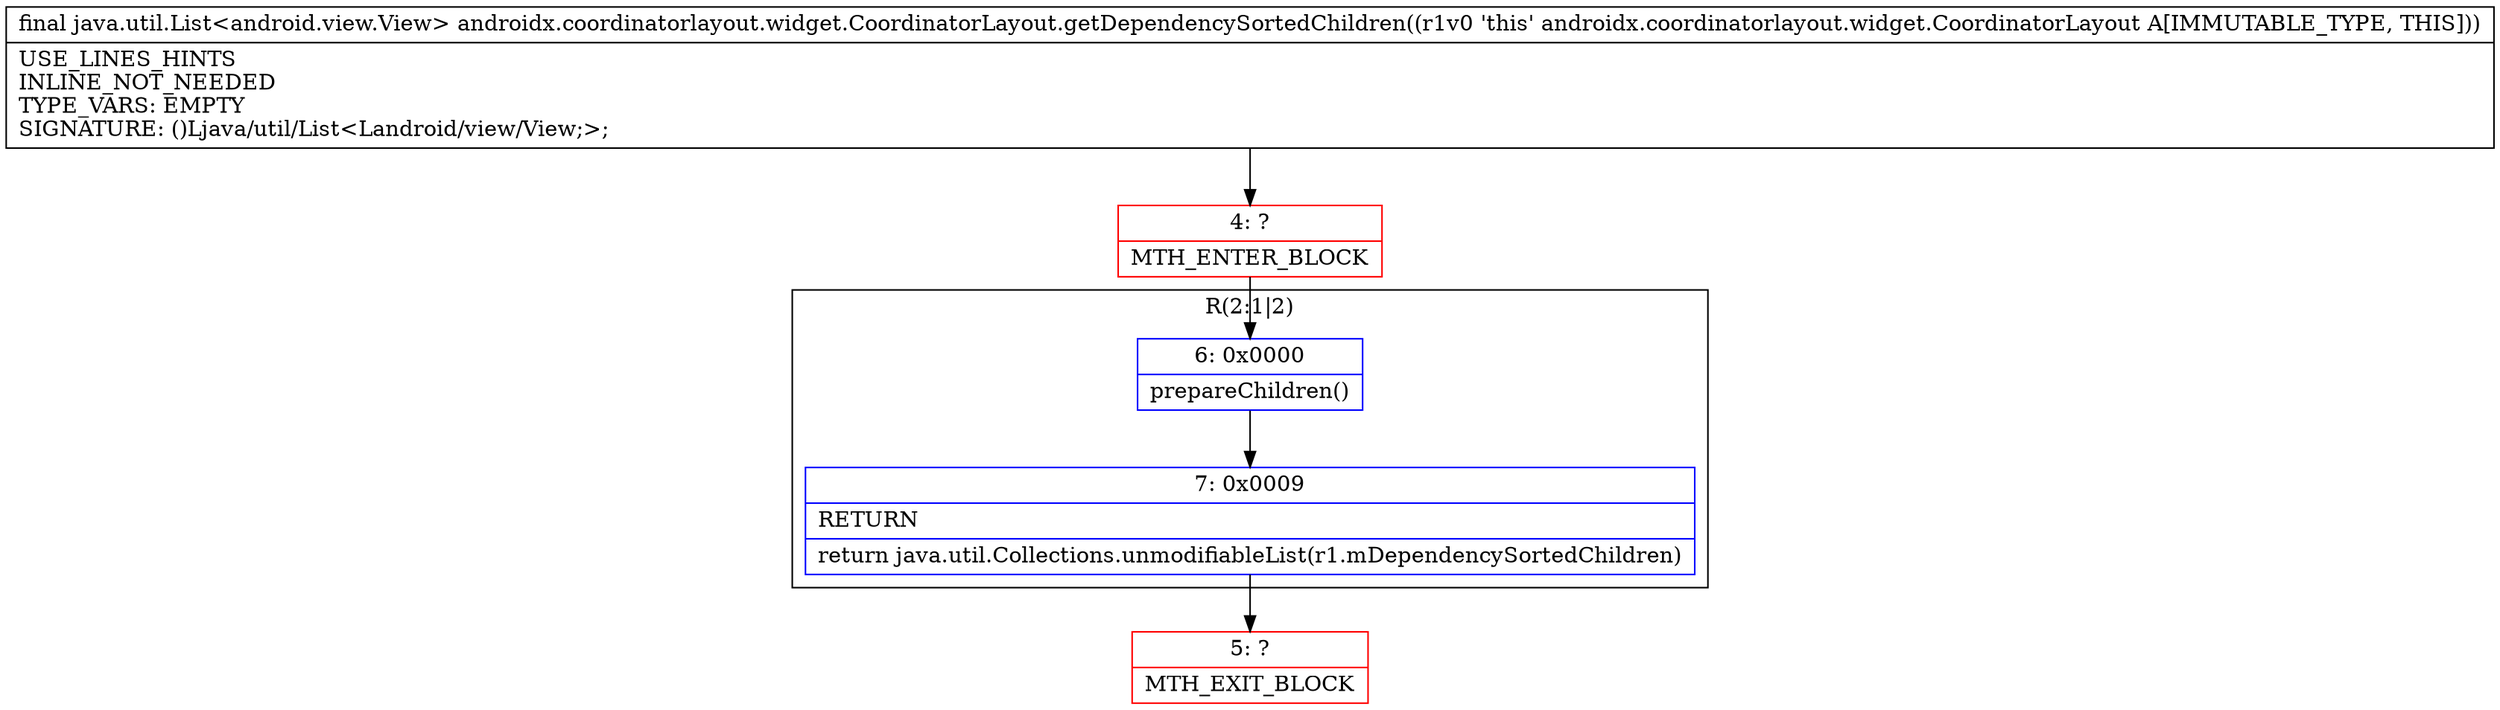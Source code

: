 digraph "CFG forandroidx.coordinatorlayout.widget.CoordinatorLayout.getDependencySortedChildren()Ljava\/util\/List;" {
subgraph cluster_Region_309609450 {
label = "R(2:1|2)";
node [shape=record,color=blue];
Node_6 [shape=record,label="{6\:\ 0x0000|prepareChildren()\l}"];
Node_7 [shape=record,label="{7\:\ 0x0009|RETURN\l|return java.util.Collections.unmodifiableList(r1.mDependencySortedChildren)\l}"];
}
Node_4 [shape=record,color=red,label="{4\:\ ?|MTH_ENTER_BLOCK\l}"];
Node_5 [shape=record,color=red,label="{5\:\ ?|MTH_EXIT_BLOCK\l}"];
MethodNode[shape=record,label="{final java.util.List\<android.view.View\> androidx.coordinatorlayout.widget.CoordinatorLayout.getDependencySortedChildren((r1v0 'this' androidx.coordinatorlayout.widget.CoordinatorLayout A[IMMUTABLE_TYPE, THIS]))  | USE_LINES_HINTS\lINLINE_NOT_NEEDED\lTYPE_VARS: EMPTY\lSIGNATURE: ()Ljava\/util\/List\<Landroid\/view\/View;\>;\l}"];
MethodNode -> Node_4;Node_6 -> Node_7;
Node_7 -> Node_5;
Node_4 -> Node_6;
}

